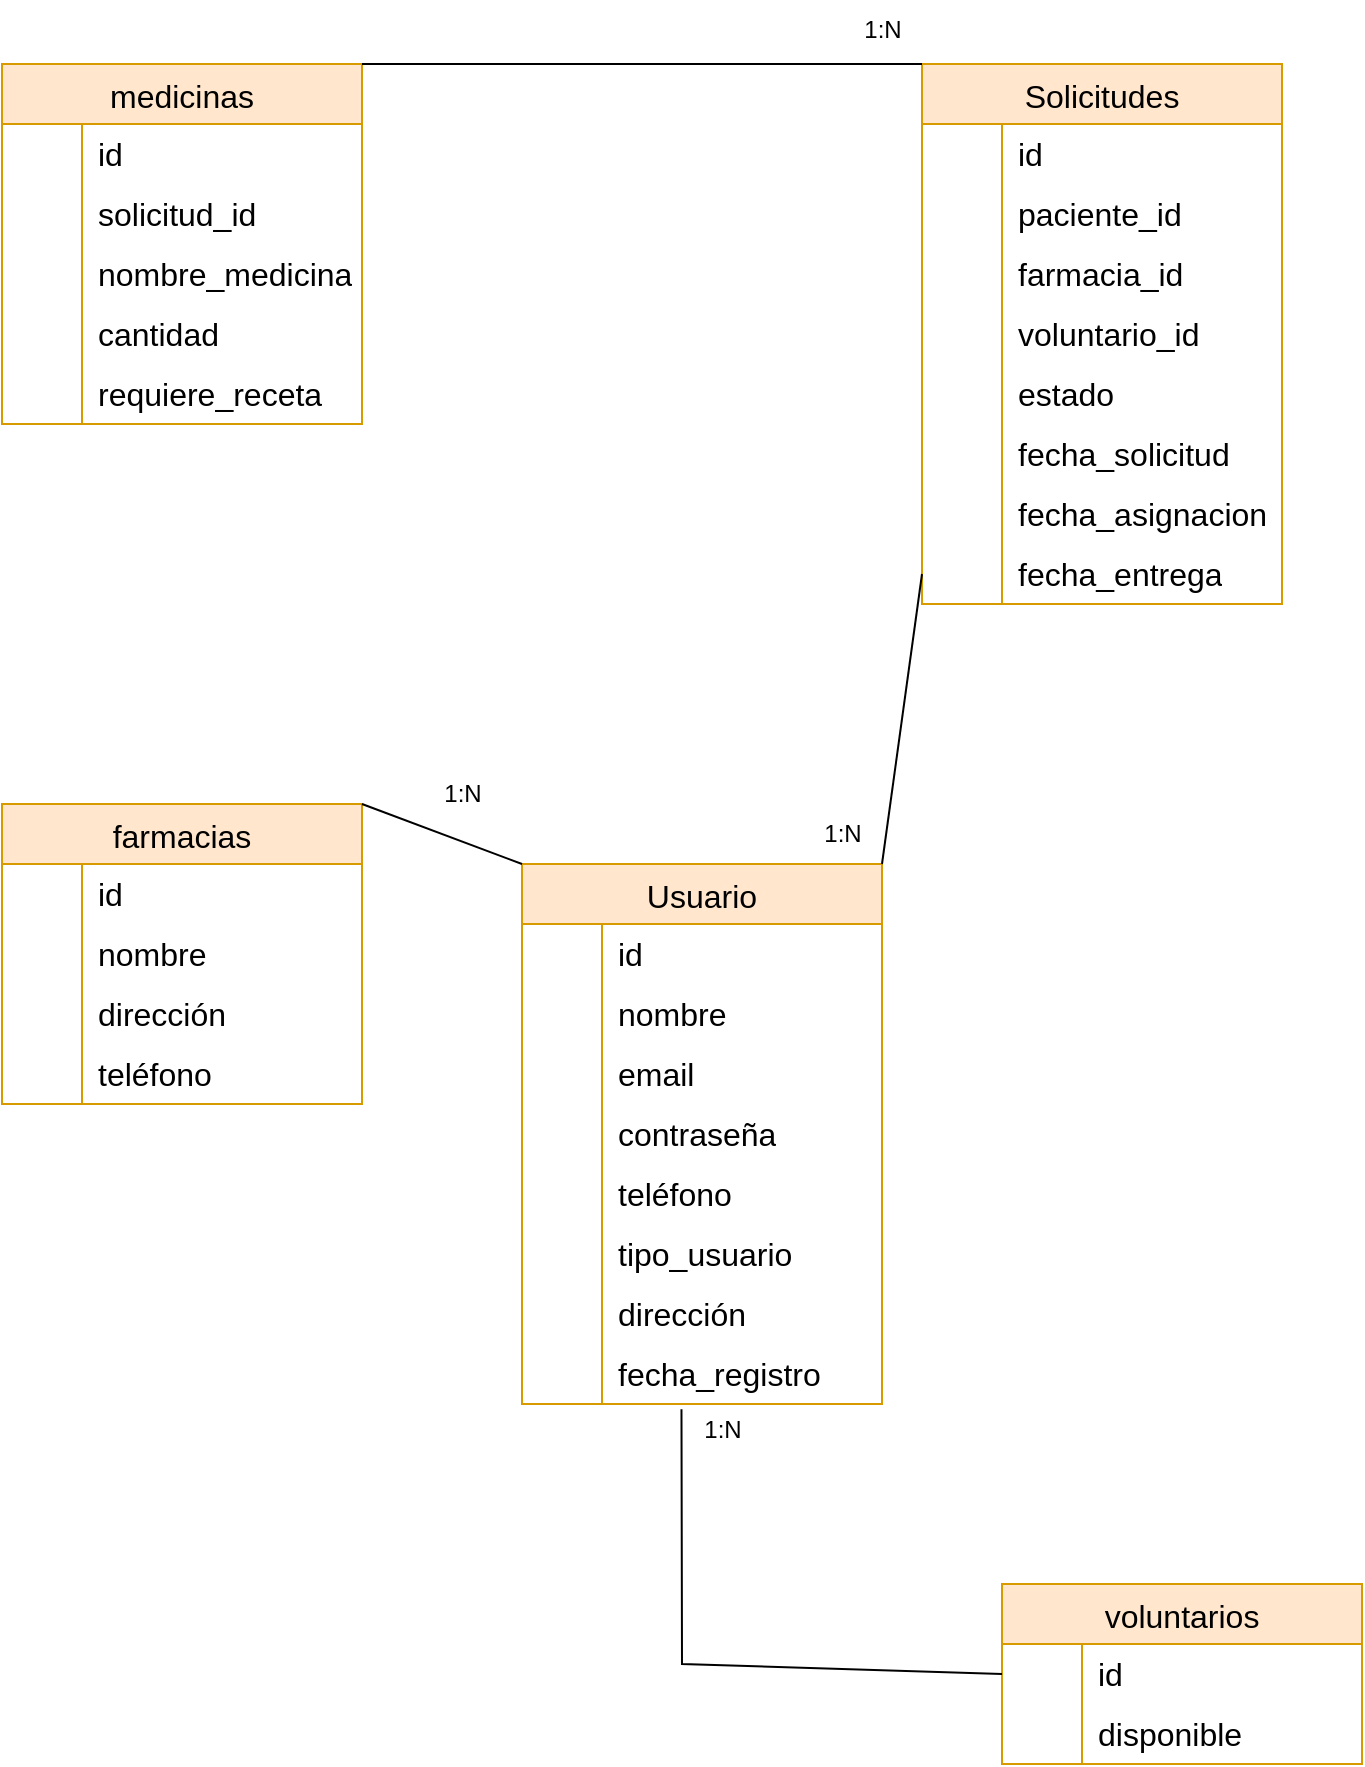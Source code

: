<mxfile version="26.0.11">
  <diagram name="Página-1" id="obz9TE9eJA96NgJ-ePA-">
    <mxGraphModel dx="593" dy="943" grid="1" gridSize="10" guides="1" tooltips="1" connect="1" arrows="1" fold="1" page="1" pageScale="1" pageWidth="827" pageHeight="1169" math="0" shadow="0">
      <root>
        <mxCell id="0" />
        <mxCell id="1" parent="0" />
        <mxCell id="3vDP7RclgP3DYAP5T-Vh-3" value="Usuario" style="shape=table;startSize=30;container=1;collapsible=0;childLayout=tableLayout;fixedRows=1;rowLines=0;fontStyle=0;strokeColor=#d79b00;fontSize=16;fillColor=#ffe6cc;" vertex="1" parent="1">
          <mxGeometry x="320" y="480" width="180" height="270" as="geometry" />
        </mxCell>
        <mxCell id="3vDP7RclgP3DYAP5T-Vh-4" value="" style="shape=tableRow;horizontal=0;startSize=0;swimlaneHead=0;swimlaneBody=0;top=0;left=0;bottom=0;right=0;collapsible=0;dropTarget=0;fillColor=none;points=[[0,0.5],[1,0.5]];portConstraint=eastwest;strokeColor=inherit;fontSize=16;" vertex="1" parent="3vDP7RclgP3DYAP5T-Vh-3">
          <mxGeometry y="30" width="180" height="30" as="geometry" />
        </mxCell>
        <mxCell id="3vDP7RclgP3DYAP5T-Vh-5" value="" style="shape=partialRectangle;html=1;whiteSpace=wrap;connectable=0;fillColor=none;top=0;left=0;bottom=0;right=0;overflow=hidden;pointerEvents=1;strokeColor=inherit;fontSize=16;" vertex="1" parent="3vDP7RclgP3DYAP5T-Vh-4">
          <mxGeometry width="40" height="30" as="geometry">
            <mxRectangle width="40" height="30" as="alternateBounds" />
          </mxGeometry>
        </mxCell>
        <mxCell id="3vDP7RclgP3DYAP5T-Vh-6" value="id" style="shape=partialRectangle;html=1;whiteSpace=wrap;connectable=0;fillColor=none;top=0;left=0;bottom=0;right=0;align=left;spacingLeft=6;overflow=hidden;strokeColor=inherit;fontSize=16;" vertex="1" parent="3vDP7RclgP3DYAP5T-Vh-4">
          <mxGeometry x="40" width="140" height="30" as="geometry">
            <mxRectangle width="140" height="30" as="alternateBounds" />
          </mxGeometry>
        </mxCell>
        <mxCell id="3vDP7RclgP3DYAP5T-Vh-7" value="" style="shape=tableRow;horizontal=0;startSize=0;swimlaneHead=0;swimlaneBody=0;top=0;left=0;bottom=0;right=0;collapsible=0;dropTarget=0;fillColor=none;points=[[0,0.5],[1,0.5]];portConstraint=eastwest;strokeColor=inherit;fontSize=16;" vertex="1" parent="3vDP7RclgP3DYAP5T-Vh-3">
          <mxGeometry y="60" width="180" height="30" as="geometry" />
        </mxCell>
        <mxCell id="3vDP7RclgP3DYAP5T-Vh-8" value="" style="shape=partialRectangle;html=1;whiteSpace=wrap;connectable=0;fillColor=none;top=0;left=0;bottom=0;right=0;overflow=hidden;strokeColor=inherit;fontSize=16;" vertex="1" parent="3vDP7RclgP3DYAP5T-Vh-7">
          <mxGeometry width="40" height="30" as="geometry">
            <mxRectangle width="40" height="30" as="alternateBounds" />
          </mxGeometry>
        </mxCell>
        <mxCell id="3vDP7RclgP3DYAP5T-Vh-9" value="nombre" style="shape=partialRectangle;html=1;whiteSpace=wrap;connectable=0;fillColor=none;top=0;left=0;bottom=0;right=0;align=left;spacingLeft=6;overflow=hidden;strokeColor=inherit;fontSize=16;" vertex="1" parent="3vDP7RclgP3DYAP5T-Vh-7">
          <mxGeometry x="40" width="140" height="30" as="geometry">
            <mxRectangle width="140" height="30" as="alternateBounds" />
          </mxGeometry>
        </mxCell>
        <mxCell id="3vDP7RclgP3DYAP5T-Vh-10" value="" style="shape=tableRow;horizontal=0;startSize=0;swimlaneHead=0;swimlaneBody=0;top=0;left=0;bottom=0;right=0;collapsible=0;dropTarget=0;fillColor=none;points=[[0,0.5],[1,0.5]];portConstraint=eastwest;strokeColor=inherit;fontSize=16;" vertex="1" parent="3vDP7RclgP3DYAP5T-Vh-3">
          <mxGeometry y="90" width="180" height="30" as="geometry" />
        </mxCell>
        <mxCell id="3vDP7RclgP3DYAP5T-Vh-11" value="" style="shape=partialRectangle;html=1;whiteSpace=wrap;connectable=0;fillColor=none;top=0;left=0;bottom=0;right=0;overflow=hidden;strokeColor=inherit;fontSize=16;" vertex="1" parent="3vDP7RclgP3DYAP5T-Vh-10">
          <mxGeometry width="40" height="30" as="geometry">
            <mxRectangle width="40" height="30" as="alternateBounds" />
          </mxGeometry>
        </mxCell>
        <mxCell id="3vDP7RclgP3DYAP5T-Vh-12" value="email" style="shape=partialRectangle;html=1;whiteSpace=wrap;connectable=0;fillColor=none;top=0;left=0;bottom=0;right=0;align=left;spacingLeft=6;overflow=hidden;strokeColor=inherit;fontSize=16;" vertex="1" parent="3vDP7RclgP3DYAP5T-Vh-10">
          <mxGeometry x="40" width="140" height="30" as="geometry">
            <mxRectangle width="140" height="30" as="alternateBounds" />
          </mxGeometry>
        </mxCell>
        <mxCell id="3vDP7RclgP3DYAP5T-Vh-22" style="shape=tableRow;horizontal=0;startSize=0;swimlaneHead=0;swimlaneBody=0;top=0;left=0;bottom=0;right=0;collapsible=0;dropTarget=0;fillColor=none;points=[[0,0.5],[1,0.5]];portConstraint=eastwest;strokeColor=inherit;fontSize=16;" vertex="1" parent="3vDP7RclgP3DYAP5T-Vh-3">
          <mxGeometry y="120" width="180" height="30" as="geometry" />
        </mxCell>
        <mxCell id="3vDP7RclgP3DYAP5T-Vh-23" value="" style="shape=partialRectangle;html=1;whiteSpace=wrap;connectable=0;fillColor=none;top=0;left=0;bottom=0;right=0;overflow=hidden;strokeColor=inherit;fontSize=16;" vertex="1" parent="3vDP7RclgP3DYAP5T-Vh-22">
          <mxGeometry width="40" height="30" as="geometry">
            <mxRectangle width="40" height="30" as="alternateBounds" />
          </mxGeometry>
        </mxCell>
        <mxCell id="3vDP7RclgP3DYAP5T-Vh-24" value="contraseña" style="shape=partialRectangle;html=1;whiteSpace=wrap;connectable=0;fillColor=none;top=0;left=0;bottom=0;right=0;align=left;spacingLeft=6;overflow=hidden;strokeColor=inherit;fontSize=16;" vertex="1" parent="3vDP7RclgP3DYAP5T-Vh-22">
          <mxGeometry x="40" width="140" height="30" as="geometry">
            <mxRectangle width="140" height="30" as="alternateBounds" />
          </mxGeometry>
        </mxCell>
        <mxCell id="3vDP7RclgP3DYAP5T-Vh-25" style="shape=tableRow;horizontal=0;startSize=0;swimlaneHead=0;swimlaneBody=0;top=0;left=0;bottom=0;right=0;collapsible=0;dropTarget=0;fillColor=none;points=[[0,0.5],[1,0.5]];portConstraint=eastwest;strokeColor=inherit;fontSize=16;" vertex="1" parent="3vDP7RclgP3DYAP5T-Vh-3">
          <mxGeometry y="150" width="180" height="30" as="geometry" />
        </mxCell>
        <mxCell id="3vDP7RclgP3DYAP5T-Vh-26" style="shape=partialRectangle;html=1;whiteSpace=wrap;connectable=0;fillColor=none;top=0;left=0;bottom=0;right=0;overflow=hidden;strokeColor=inherit;fontSize=16;" vertex="1" parent="3vDP7RclgP3DYAP5T-Vh-25">
          <mxGeometry width="40" height="30" as="geometry">
            <mxRectangle width="40" height="30" as="alternateBounds" />
          </mxGeometry>
        </mxCell>
        <mxCell id="3vDP7RclgP3DYAP5T-Vh-27" value="teléfono" style="shape=partialRectangle;html=1;whiteSpace=wrap;connectable=0;fillColor=none;top=0;left=0;bottom=0;right=0;align=left;spacingLeft=6;overflow=hidden;strokeColor=inherit;fontSize=16;" vertex="1" parent="3vDP7RclgP3DYAP5T-Vh-25">
          <mxGeometry x="40" width="140" height="30" as="geometry">
            <mxRectangle width="140" height="30" as="alternateBounds" />
          </mxGeometry>
        </mxCell>
        <mxCell id="3vDP7RclgP3DYAP5T-Vh-34" style="shape=tableRow;horizontal=0;startSize=0;swimlaneHead=0;swimlaneBody=0;top=0;left=0;bottom=0;right=0;collapsible=0;dropTarget=0;fillColor=none;points=[[0,0.5],[1,0.5]];portConstraint=eastwest;strokeColor=inherit;fontSize=16;" vertex="1" parent="3vDP7RclgP3DYAP5T-Vh-3">
          <mxGeometry y="180" width="180" height="30" as="geometry" />
        </mxCell>
        <mxCell id="3vDP7RclgP3DYAP5T-Vh-35" style="shape=partialRectangle;html=1;whiteSpace=wrap;connectable=0;fillColor=none;top=0;left=0;bottom=0;right=0;overflow=hidden;strokeColor=inherit;fontSize=16;" vertex="1" parent="3vDP7RclgP3DYAP5T-Vh-34">
          <mxGeometry width="40" height="30" as="geometry">
            <mxRectangle width="40" height="30" as="alternateBounds" />
          </mxGeometry>
        </mxCell>
        <mxCell id="3vDP7RclgP3DYAP5T-Vh-36" value="tipo_usuario" style="shape=partialRectangle;html=1;whiteSpace=wrap;connectable=0;fillColor=none;top=0;left=0;bottom=0;right=0;align=left;spacingLeft=6;overflow=hidden;strokeColor=inherit;fontSize=16;" vertex="1" parent="3vDP7RclgP3DYAP5T-Vh-34">
          <mxGeometry x="40" width="140" height="30" as="geometry">
            <mxRectangle width="140" height="30" as="alternateBounds" />
          </mxGeometry>
        </mxCell>
        <mxCell id="3vDP7RclgP3DYAP5T-Vh-31" style="shape=tableRow;horizontal=0;startSize=0;swimlaneHead=0;swimlaneBody=0;top=0;left=0;bottom=0;right=0;collapsible=0;dropTarget=0;fillColor=none;points=[[0,0.5],[1,0.5]];portConstraint=eastwest;strokeColor=inherit;fontSize=16;" vertex="1" parent="3vDP7RclgP3DYAP5T-Vh-3">
          <mxGeometry y="210" width="180" height="30" as="geometry" />
        </mxCell>
        <mxCell id="3vDP7RclgP3DYAP5T-Vh-32" style="shape=partialRectangle;html=1;whiteSpace=wrap;connectable=0;fillColor=none;top=0;left=0;bottom=0;right=0;overflow=hidden;strokeColor=inherit;fontSize=16;" vertex="1" parent="3vDP7RclgP3DYAP5T-Vh-31">
          <mxGeometry width="40" height="30" as="geometry">
            <mxRectangle width="40" height="30" as="alternateBounds" />
          </mxGeometry>
        </mxCell>
        <mxCell id="3vDP7RclgP3DYAP5T-Vh-33" value="dirección" style="shape=partialRectangle;html=1;whiteSpace=wrap;connectable=0;fillColor=none;top=0;left=0;bottom=0;right=0;align=left;spacingLeft=6;overflow=hidden;strokeColor=inherit;fontSize=16;" vertex="1" parent="3vDP7RclgP3DYAP5T-Vh-31">
          <mxGeometry x="40" width="140" height="30" as="geometry">
            <mxRectangle width="140" height="30" as="alternateBounds" />
          </mxGeometry>
        </mxCell>
        <mxCell id="3vDP7RclgP3DYAP5T-Vh-28" style="shape=tableRow;horizontal=0;startSize=0;swimlaneHead=0;swimlaneBody=0;top=0;left=0;bottom=0;right=0;collapsible=0;dropTarget=0;fillColor=none;points=[[0,0.5],[1,0.5]];portConstraint=eastwest;strokeColor=inherit;fontSize=16;" vertex="1" parent="3vDP7RclgP3DYAP5T-Vh-3">
          <mxGeometry y="240" width="180" height="30" as="geometry" />
        </mxCell>
        <mxCell id="3vDP7RclgP3DYAP5T-Vh-29" style="shape=partialRectangle;html=1;whiteSpace=wrap;connectable=0;fillColor=none;top=0;left=0;bottom=0;right=0;overflow=hidden;strokeColor=inherit;fontSize=16;" vertex="1" parent="3vDP7RclgP3DYAP5T-Vh-28">
          <mxGeometry width="40" height="30" as="geometry">
            <mxRectangle width="40" height="30" as="alternateBounds" />
          </mxGeometry>
        </mxCell>
        <mxCell id="3vDP7RclgP3DYAP5T-Vh-30" value="fecha_registro" style="shape=partialRectangle;html=1;whiteSpace=wrap;connectable=0;fillColor=none;top=0;left=0;bottom=0;right=0;align=left;spacingLeft=6;overflow=hidden;strokeColor=inherit;fontSize=16;" vertex="1" parent="3vDP7RclgP3DYAP5T-Vh-28">
          <mxGeometry x="40" width="140" height="30" as="geometry">
            <mxRectangle width="140" height="30" as="alternateBounds" />
          </mxGeometry>
        </mxCell>
        <mxCell id="3vDP7RclgP3DYAP5T-Vh-37" value="Solicitudes" style="shape=table;startSize=30;container=1;collapsible=0;childLayout=tableLayout;fixedRows=1;rowLines=0;fontStyle=0;strokeColor=#d79b00;fontSize=16;fillColor=#ffe6cc;" vertex="1" parent="1">
          <mxGeometry x="520" y="80" width="180" height="270" as="geometry" />
        </mxCell>
        <mxCell id="3vDP7RclgP3DYAP5T-Vh-38" value="" style="shape=tableRow;horizontal=0;startSize=0;swimlaneHead=0;swimlaneBody=0;top=0;left=0;bottom=0;right=0;collapsible=0;dropTarget=0;fillColor=none;points=[[0,0.5],[1,0.5]];portConstraint=eastwest;strokeColor=inherit;fontSize=16;" vertex="1" parent="3vDP7RclgP3DYAP5T-Vh-37">
          <mxGeometry y="30" width="180" height="30" as="geometry" />
        </mxCell>
        <mxCell id="3vDP7RclgP3DYAP5T-Vh-39" value="" style="shape=partialRectangle;html=1;whiteSpace=wrap;connectable=0;fillColor=none;top=0;left=0;bottom=0;right=0;overflow=hidden;pointerEvents=1;strokeColor=inherit;fontSize=16;" vertex="1" parent="3vDP7RclgP3DYAP5T-Vh-38">
          <mxGeometry width="40" height="30" as="geometry">
            <mxRectangle width="40" height="30" as="alternateBounds" />
          </mxGeometry>
        </mxCell>
        <mxCell id="3vDP7RclgP3DYAP5T-Vh-40" value="id" style="shape=partialRectangle;html=1;whiteSpace=wrap;connectable=0;fillColor=none;top=0;left=0;bottom=0;right=0;align=left;spacingLeft=6;overflow=hidden;strokeColor=inherit;fontSize=16;" vertex="1" parent="3vDP7RclgP3DYAP5T-Vh-38">
          <mxGeometry x="40" width="140" height="30" as="geometry">
            <mxRectangle width="140" height="30" as="alternateBounds" />
          </mxGeometry>
        </mxCell>
        <mxCell id="3vDP7RclgP3DYAP5T-Vh-41" value="" style="shape=tableRow;horizontal=0;startSize=0;swimlaneHead=0;swimlaneBody=0;top=0;left=0;bottom=0;right=0;collapsible=0;dropTarget=0;fillColor=none;points=[[0,0.5],[1,0.5]];portConstraint=eastwest;strokeColor=inherit;fontSize=16;" vertex="1" parent="3vDP7RclgP3DYAP5T-Vh-37">
          <mxGeometry y="60" width="180" height="30" as="geometry" />
        </mxCell>
        <mxCell id="3vDP7RclgP3DYAP5T-Vh-42" value="" style="shape=partialRectangle;html=1;whiteSpace=wrap;connectable=0;fillColor=none;top=0;left=0;bottom=0;right=0;overflow=hidden;strokeColor=inherit;fontSize=16;" vertex="1" parent="3vDP7RclgP3DYAP5T-Vh-41">
          <mxGeometry width="40" height="30" as="geometry">
            <mxRectangle width="40" height="30" as="alternateBounds" />
          </mxGeometry>
        </mxCell>
        <mxCell id="3vDP7RclgP3DYAP5T-Vh-43" value="paciente_id" style="shape=partialRectangle;html=1;whiteSpace=wrap;connectable=0;fillColor=none;top=0;left=0;bottom=0;right=0;align=left;spacingLeft=6;overflow=hidden;strokeColor=inherit;fontSize=16;" vertex="1" parent="3vDP7RclgP3DYAP5T-Vh-41">
          <mxGeometry x="40" width="140" height="30" as="geometry">
            <mxRectangle width="140" height="30" as="alternateBounds" />
          </mxGeometry>
        </mxCell>
        <mxCell id="3vDP7RclgP3DYAP5T-Vh-44" value="" style="shape=tableRow;horizontal=0;startSize=0;swimlaneHead=0;swimlaneBody=0;top=0;left=0;bottom=0;right=0;collapsible=0;dropTarget=0;fillColor=none;points=[[0,0.5],[1,0.5]];portConstraint=eastwest;strokeColor=inherit;fontSize=16;" vertex="1" parent="3vDP7RclgP3DYAP5T-Vh-37">
          <mxGeometry y="90" width="180" height="30" as="geometry" />
        </mxCell>
        <mxCell id="3vDP7RclgP3DYAP5T-Vh-45" value="" style="shape=partialRectangle;html=1;whiteSpace=wrap;connectable=0;fillColor=none;top=0;left=0;bottom=0;right=0;overflow=hidden;strokeColor=inherit;fontSize=16;" vertex="1" parent="3vDP7RclgP3DYAP5T-Vh-44">
          <mxGeometry width="40" height="30" as="geometry">
            <mxRectangle width="40" height="30" as="alternateBounds" />
          </mxGeometry>
        </mxCell>
        <mxCell id="3vDP7RclgP3DYAP5T-Vh-46" value="farmacia_id" style="shape=partialRectangle;html=1;whiteSpace=wrap;connectable=0;fillColor=none;top=0;left=0;bottom=0;right=0;align=left;spacingLeft=6;overflow=hidden;strokeColor=inherit;fontSize=16;" vertex="1" parent="3vDP7RclgP3DYAP5T-Vh-44">
          <mxGeometry x="40" width="140" height="30" as="geometry">
            <mxRectangle width="140" height="30" as="alternateBounds" />
          </mxGeometry>
        </mxCell>
        <mxCell id="3vDP7RclgP3DYAP5T-Vh-47" style="shape=tableRow;horizontal=0;startSize=0;swimlaneHead=0;swimlaneBody=0;top=0;left=0;bottom=0;right=0;collapsible=0;dropTarget=0;fillColor=none;points=[[0,0.5],[1,0.5]];portConstraint=eastwest;strokeColor=inherit;fontSize=16;" vertex="1" parent="3vDP7RclgP3DYAP5T-Vh-37">
          <mxGeometry y="120" width="180" height="30" as="geometry" />
        </mxCell>
        <mxCell id="3vDP7RclgP3DYAP5T-Vh-48" value="" style="shape=partialRectangle;html=1;whiteSpace=wrap;connectable=0;fillColor=none;top=0;left=0;bottom=0;right=0;overflow=hidden;strokeColor=inherit;fontSize=16;" vertex="1" parent="3vDP7RclgP3DYAP5T-Vh-47">
          <mxGeometry width="40" height="30" as="geometry">
            <mxRectangle width="40" height="30" as="alternateBounds" />
          </mxGeometry>
        </mxCell>
        <mxCell id="3vDP7RclgP3DYAP5T-Vh-49" value="voluntario_id" style="shape=partialRectangle;html=1;whiteSpace=wrap;connectable=0;fillColor=none;top=0;left=0;bottom=0;right=0;align=left;spacingLeft=6;overflow=hidden;strokeColor=inherit;fontSize=16;" vertex="1" parent="3vDP7RclgP3DYAP5T-Vh-47">
          <mxGeometry x="40" width="140" height="30" as="geometry">
            <mxRectangle width="140" height="30" as="alternateBounds" />
          </mxGeometry>
        </mxCell>
        <mxCell id="3vDP7RclgP3DYAP5T-Vh-50" style="shape=tableRow;horizontal=0;startSize=0;swimlaneHead=0;swimlaneBody=0;top=0;left=0;bottom=0;right=0;collapsible=0;dropTarget=0;fillColor=none;points=[[0,0.5],[1,0.5]];portConstraint=eastwest;strokeColor=inherit;fontSize=16;" vertex="1" parent="3vDP7RclgP3DYAP5T-Vh-37">
          <mxGeometry y="150" width="180" height="30" as="geometry" />
        </mxCell>
        <mxCell id="3vDP7RclgP3DYAP5T-Vh-51" style="shape=partialRectangle;html=1;whiteSpace=wrap;connectable=0;fillColor=none;top=0;left=0;bottom=0;right=0;overflow=hidden;strokeColor=inherit;fontSize=16;" vertex="1" parent="3vDP7RclgP3DYAP5T-Vh-50">
          <mxGeometry width="40" height="30" as="geometry">
            <mxRectangle width="40" height="30" as="alternateBounds" />
          </mxGeometry>
        </mxCell>
        <mxCell id="3vDP7RclgP3DYAP5T-Vh-52" value="estado" style="shape=partialRectangle;html=1;whiteSpace=wrap;connectable=0;fillColor=none;top=0;left=0;bottom=0;right=0;align=left;spacingLeft=6;overflow=hidden;strokeColor=inherit;fontSize=16;" vertex="1" parent="3vDP7RclgP3DYAP5T-Vh-50">
          <mxGeometry x="40" width="140" height="30" as="geometry">
            <mxRectangle width="140" height="30" as="alternateBounds" />
          </mxGeometry>
        </mxCell>
        <mxCell id="3vDP7RclgP3DYAP5T-Vh-87" style="shape=tableRow;horizontal=0;startSize=0;swimlaneHead=0;swimlaneBody=0;top=0;left=0;bottom=0;right=0;collapsible=0;dropTarget=0;fillColor=none;points=[[0,0.5],[1,0.5]];portConstraint=eastwest;strokeColor=inherit;fontSize=16;" vertex="1" parent="3vDP7RclgP3DYAP5T-Vh-37">
          <mxGeometry y="180" width="180" height="30" as="geometry" />
        </mxCell>
        <mxCell id="3vDP7RclgP3DYAP5T-Vh-88" style="shape=partialRectangle;html=1;whiteSpace=wrap;connectable=0;fillColor=none;top=0;left=0;bottom=0;right=0;overflow=hidden;strokeColor=inherit;fontSize=16;" vertex="1" parent="3vDP7RclgP3DYAP5T-Vh-87">
          <mxGeometry width="40" height="30" as="geometry">
            <mxRectangle width="40" height="30" as="alternateBounds" />
          </mxGeometry>
        </mxCell>
        <mxCell id="3vDP7RclgP3DYAP5T-Vh-89" value="fecha_solicitud" style="shape=partialRectangle;html=1;whiteSpace=wrap;connectable=0;fillColor=none;top=0;left=0;bottom=0;right=0;align=left;spacingLeft=6;overflow=hidden;strokeColor=inherit;fontSize=16;" vertex="1" parent="3vDP7RclgP3DYAP5T-Vh-87">
          <mxGeometry x="40" width="140" height="30" as="geometry">
            <mxRectangle width="140" height="30" as="alternateBounds" />
          </mxGeometry>
        </mxCell>
        <mxCell id="3vDP7RclgP3DYAP5T-Vh-90" style="shape=tableRow;horizontal=0;startSize=0;swimlaneHead=0;swimlaneBody=0;top=0;left=0;bottom=0;right=0;collapsible=0;dropTarget=0;fillColor=none;points=[[0,0.5],[1,0.5]];portConstraint=eastwest;strokeColor=inherit;fontSize=16;" vertex="1" parent="3vDP7RclgP3DYAP5T-Vh-37">
          <mxGeometry y="210" width="180" height="30" as="geometry" />
        </mxCell>
        <mxCell id="3vDP7RclgP3DYAP5T-Vh-91" style="shape=partialRectangle;html=1;whiteSpace=wrap;connectable=0;fillColor=none;top=0;left=0;bottom=0;right=0;overflow=hidden;strokeColor=inherit;fontSize=16;" vertex="1" parent="3vDP7RclgP3DYAP5T-Vh-90">
          <mxGeometry width="40" height="30" as="geometry">
            <mxRectangle width="40" height="30" as="alternateBounds" />
          </mxGeometry>
        </mxCell>
        <mxCell id="3vDP7RclgP3DYAP5T-Vh-92" value="fecha_asignacion" style="shape=partialRectangle;html=1;whiteSpace=wrap;connectable=0;fillColor=none;top=0;left=0;bottom=0;right=0;align=left;spacingLeft=6;overflow=hidden;strokeColor=inherit;fontSize=16;" vertex="1" parent="3vDP7RclgP3DYAP5T-Vh-90">
          <mxGeometry x="40" width="140" height="30" as="geometry">
            <mxRectangle width="140" height="30" as="alternateBounds" />
          </mxGeometry>
        </mxCell>
        <mxCell id="3vDP7RclgP3DYAP5T-Vh-93" style="shape=tableRow;horizontal=0;startSize=0;swimlaneHead=0;swimlaneBody=0;top=0;left=0;bottom=0;right=0;collapsible=0;dropTarget=0;fillColor=none;points=[[0,0.5],[1,0.5]];portConstraint=eastwest;strokeColor=inherit;fontSize=16;" vertex="1" parent="3vDP7RclgP3DYAP5T-Vh-37">
          <mxGeometry y="240" width="180" height="30" as="geometry" />
        </mxCell>
        <mxCell id="3vDP7RclgP3DYAP5T-Vh-94" style="shape=partialRectangle;html=1;whiteSpace=wrap;connectable=0;fillColor=none;top=0;left=0;bottom=0;right=0;overflow=hidden;strokeColor=inherit;fontSize=16;" vertex="1" parent="3vDP7RclgP3DYAP5T-Vh-93">
          <mxGeometry width="40" height="30" as="geometry">
            <mxRectangle width="40" height="30" as="alternateBounds" />
          </mxGeometry>
        </mxCell>
        <mxCell id="3vDP7RclgP3DYAP5T-Vh-95" value="fecha_entrega" style="shape=partialRectangle;html=1;whiteSpace=wrap;connectable=0;fillColor=none;top=0;left=0;bottom=0;right=0;align=left;spacingLeft=6;overflow=hidden;strokeColor=inherit;fontSize=16;" vertex="1" parent="3vDP7RclgP3DYAP5T-Vh-93">
          <mxGeometry x="40" width="140" height="30" as="geometry">
            <mxRectangle width="140" height="30" as="alternateBounds" />
          </mxGeometry>
        </mxCell>
        <mxCell id="3vDP7RclgP3DYAP5T-Vh-62" value="medicinas" style="shape=table;startSize=30;container=1;collapsible=0;childLayout=tableLayout;fixedRows=1;rowLines=0;fontStyle=0;strokeColor=#d79b00;fontSize=16;fillColor=#ffe6cc;" vertex="1" parent="1">
          <mxGeometry x="60" y="80" width="180" height="180" as="geometry" />
        </mxCell>
        <mxCell id="3vDP7RclgP3DYAP5T-Vh-63" value="" style="shape=tableRow;horizontal=0;startSize=0;swimlaneHead=0;swimlaneBody=0;top=0;left=0;bottom=0;right=0;collapsible=0;dropTarget=0;fillColor=none;points=[[0,0.5],[1,0.5]];portConstraint=eastwest;strokeColor=inherit;fontSize=16;" vertex="1" parent="3vDP7RclgP3DYAP5T-Vh-62">
          <mxGeometry y="30" width="180" height="30" as="geometry" />
        </mxCell>
        <mxCell id="3vDP7RclgP3DYAP5T-Vh-64" value="" style="shape=partialRectangle;html=1;whiteSpace=wrap;connectable=0;fillColor=none;top=0;left=0;bottom=0;right=0;overflow=hidden;pointerEvents=1;strokeColor=inherit;fontSize=16;" vertex="1" parent="3vDP7RclgP3DYAP5T-Vh-63">
          <mxGeometry width="40" height="30" as="geometry">
            <mxRectangle width="40" height="30" as="alternateBounds" />
          </mxGeometry>
        </mxCell>
        <mxCell id="3vDP7RclgP3DYAP5T-Vh-65" value="id" style="shape=partialRectangle;html=1;whiteSpace=wrap;connectable=0;fillColor=none;top=0;left=0;bottom=0;right=0;align=left;spacingLeft=6;overflow=hidden;strokeColor=inherit;fontSize=16;" vertex="1" parent="3vDP7RclgP3DYAP5T-Vh-63">
          <mxGeometry x="40" width="140" height="30" as="geometry">
            <mxRectangle width="140" height="30" as="alternateBounds" />
          </mxGeometry>
        </mxCell>
        <mxCell id="3vDP7RclgP3DYAP5T-Vh-66" value="" style="shape=tableRow;horizontal=0;startSize=0;swimlaneHead=0;swimlaneBody=0;top=0;left=0;bottom=0;right=0;collapsible=0;dropTarget=0;fillColor=none;points=[[0,0.5],[1,0.5]];portConstraint=eastwest;strokeColor=inherit;fontSize=16;" vertex="1" parent="3vDP7RclgP3DYAP5T-Vh-62">
          <mxGeometry y="60" width="180" height="30" as="geometry" />
        </mxCell>
        <mxCell id="3vDP7RclgP3DYAP5T-Vh-67" value="" style="shape=partialRectangle;html=1;whiteSpace=wrap;connectable=0;fillColor=none;top=0;left=0;bottom=0;right=0;overflow=hidden;strokeColor=inherit;fontSize=16;" vertex="1" parent="3vDP7RclgP3DYAP5T-Vh-66">
          <mxGeometry width="40" height="30" as="geometry">
            <mxRectangle width="40" height="30" as="alternateBounds" />
          </mxGeometry>
        </mxCell>
        <mxCell id="3vDP7RclgP3DYAP5T-Vh-68" value="solicitud_id" style="shape=partialRectangle;html=1;whiteSpace=wrap;connectable=0;fillColor=none;top=0;left=0;bottom=0;right=0;align=left;spacingLeft=6;overflow=hidden;strokeColor=inherit;fontSize=16;" vertex="1" parent="3vDP7RclgP3DYAP5T-Vh-66">
          <mxGeometry x="40" width="140" height="30" as="geometry">
            <mxRectangle width="140" height="30" as="alternateBounds" />
          </mxGeometry>
        </mxCell>
        <mxCell id="3vDP7RclgP3DYAP5T-Vh-69" value="" style="shape=tableRow;horizontal=0;startSize=0;swimlaneHead=0;swimlaneBody=0;top=0;left=0;bottom=0;right=0;collapsible=0;dropTarget=0;fillColor=none;points=[[0,0.5],[1,0.5]];portConstraint=eastwest;strokeColor=inherit;fontSize=16;" vertex="1" parent="3vDP7RclgP3DYAP5T-Vh-62">
          <mxGeometry y="90" width="180" height="30" as="geometry" />
        </mxCell>
        <mxCell id="3vDP7RclgP3DYAP5T-Vh-70" value="" style="shape=partialRectangle;html=1;whiteSpace=wrap;connectable=0;fillColor=none;top=0;left=0;bottom=0;right=0;overflow=hidden;strokeColor=inherit;fontSize=16;" vertex="1" parent="3vDP7RclgP3DYAP5T-Vh-69">
          <mxGeometry width="40" height="30" as="geometry">
            <mxRectangle width="40" height="30" as="alternateBounds" />
          </mxGeometry>
        </mxCell>
        <mxCell id="3vDP7RclgP3DYAP5T-Vh-71" value="nombre_medicina" style="shape=partialRectangle;html=1;whiteSpace=wrap;connectable=0;fillColor=none;top=0;left=0;bottom=0;right=0;align=left;spacingLeft=6;overflow=hidden;strokeColor=inherit;fontSize=16;" vertex="1" parent="3vDP7RclgP3DYAP5T-Vh-69">
          <mxGeometry x="40" width="140" height="30" as="geometry">
            <mxRectangle width="140" height="30" as="alternateBounds" />
          </mxGeometry>
        </mxCell>
        <mxCell id="3vDP7RclgP3DYAP5T-Vh-72" style="shape=tableRow;horizontal=0;startSize=0;swimlaneHead=0;swimlaneBody=0;top=0;left=0;bottom=0;right=0;collapsible=0;dropTarget=0;fillColor=none;points=[[0,0.5],[1,0.5]];portConstraint=eastwest;strokeColor=inherit;fontSize=16;" vertex="1" parent="3vDP7RclgP3DYAP5T-Vh-62">
          <mxGeometry y="120" width="180" height="30" as="geometry" />
        </mxCell>
        <mxCell id="3vDP7RclgP3DYAP5T-Vh-73" value="" style="shape=partialRectangle;html=1;whiteSpace=wrap;connectable=0;fillColor=none;top=0;left=0;bottom=0;right=0;overflow=hidden;strokeColor=inherit;fontSize=16;" vertex="1" parent="3vDP7RclgP3DYAP5T-Vh-72">
          <mxGeometry width="40" height="30" as="geometry">
            <mxRectangle width="40" height="30" as="alternateBounds" />
          </mxGeometry>
        </mxCell>
        <mxCell id="3vDP7RclgP3DYAP5T-Vh-74" value="cantidad" style="shape=partialRectangle;html=1;whiteSpace=wrap;connectable=0;fillColor=none;top=0;left=0;bottom=0;right=0;align=left;spacingLeft=6;overflow=hidden;strokeColor=inherit;fontSize=16;" vertex="1" parent="3vDP7RclgP3DYAP5T-Vh-72">
          <mxGeometry x="40" width="140" height="30" as="geometry">
            <mxRectangle width="140" height="30" as="alternateBounds" />
          </mxGeometry>
        </mxCell>
        <mxCell id="3vDP7RclgP3DYAP5T-Vh-75" style="shape=tableRow;horizontal=0;startSize=0;swimlaneHead=0;swimlaneBody=0;top=0;left=0;bottom=0;right=0;collapsible=0;dropTarget=0;fillColor=none;points=[[0,0.5],[1,0.5]];portConstraint=eastwest;strokeColor=inherit;fontSize=16;" vertex="1" parent="3vDP7RclgP3DYAP5T-Vh-62">
          <mxGeometry y="150" width="180" height="30" as="geometry" />
        </mxCell>
        <mxCell id="3vDP7RclgP3DYAP5T-Vh-76" style="shape=partialRectangle;html=1;whiteSpace=wrap;connectable=0;fillColor=none;top=0;left=0;bottom=0;right=0;overflow=hidden;strokeColor=inherit;fontSize=16;" vertex="1" parent="3vDP7RclgP3DYAP5T-Vh-75">
          <mxGeometry width="40" height="30" as="geometry">
            <mxRectangle width="40" height="30" as="alternateBounds" />
          </mxGeometry>
        </mxCell>
        <mxCell id="3vDP7RclgP3DYAP5T-Vh-77" value="requiere_receta" style="shape=partialRectangle;html=1;whiteSpace=wrap;connectable=0;fillColor=none;top=0;left=0;bottom=0;right=0;align=left;spacingLeft=6;overflow=hidden;strokeColor=inherit;fontSize=16;" vertex="1" parent="3vDP7RclgP3DYAP5T-Vh-75">
          <mxGeometry x="40" width="140" height="30" as="geometry">
            <mxRectangle width="140" height="30" as="alternateBounds" />
          </mxGeometry>
        </mxCell>
        <mxCell id="3vDP7RclgP3DYAP5T-Vh-96" value="voluntarios" style="shape=table;startSize=30;container=1;collapsible=0;childLayout=tableLayout;fixedRows=1;rowLines=0;fontStyle=0;strokeColor=#d79b00;fontSize=16;fillColor=#ffe6cc;" vertex="1" parent="1">
          <mxGeometry x="560" y="840" width="180" height="90" as="geometry" />
        </mxCell>
        <mxCell id="3vDP7RclgP3DYAP5T-Vh-97" value="" style="shape=tableRow;horizontal=0;startSize=0;swimlaneHead=0;swimlaneBody=0;top=0;left=0;bottom=0;right=0;collapsible=0;dropTarget=0;fillColor=none;points=[[0,0.5],[1,0.5]];portConstraint=eastwest;strokeColor=inherit;fontSize=16;" vertex="1" parent="3vDP7RclgP3DYAP5T-Vh-96">
          <mxGeometry y="30" width="180" height="30" as="geometry" />
        </mxCell>
        <mxCell id="3vDP7RclgP3DYAP5T-Vh-98" value="" style="shape=partialRectangle;html=1;whiteSpace=wrap;connectable=0;fillColor=none;top=0;left=0;bottom=0;right=0;overflow=hidden;pointerEvents=1;strokeColor=inherit;fontSize=16;" vertex="1" parent="3vDP7RclgP3DYAP5T-Vh-97">
          <mxGeometry width="40" height="30" as="geometry">
            <mxRectangle width="40" height="30" as="alternateBounds" />
          </mxGeometry>
        </mxCell>
        <mxCell id="3vDP7RclgP3DYAP5T-Vh-99" value="id" style="shape=partialRectangle;html=1;whiteSpace=wrap;connectable=0;fillColor=none;top=0;left=0;bottom=0;right=0;align=left;spacingLeft=6;overflow=hidden;strokeColor=inherit;fontSize=16;" vertex="1" parent="3vDP7RclgP3DYAP5T-Vh-97">
          <mxGeometry x="40" width="140" height="30" as="geometry">
            <mxRectangle width="140" height="30" as="alternateBounds" />
          </mxGeometry>
        </mxCell>
        <mxCell id="3vDP7RclgP3DYAP5T-Vh-100" value="" style="shape=tableRow;horizontal=0;startSize=0;swimlaneHead=0;swimlaneBody=0;top=0;left=0;bottom=0;right=0;collapsible=0;dropTarget=0;fillColor=none;points=[[0,0.5],[1,0.5]];portConstraint=eastwest;strokeColor=inherit;fontSize=16;" vertex="1" parent="3vDP7RclgP3DYAP5T-Vh-96">
          <mxGeometry y="60" width="180" height="30" as="geometry" />
        </mxCell>
        <mxCell id="3vDP7RclgP3DYAP5T-Vh-101" value="" style="shape=partialRectangle;html=1;whiteSpace=wrap;connectable=0;fillColor=none;top=0;left=0;bottom=0;right=0;overflow=hidden;strokeColor=inherit;fontSize=16;" vertex="1" parent="3vDP7RclgP3DYAP5T-Vh-100">
          <mxGeometry width="40" height="30" as="geometry">
            <mxRectangle width="40" height="30" as="alternateBounds" />
          </mxGeometry>
        </mxCell>
        <mxCell id="3vDP7RclgP3DYAP5T-Vh-102" value="disponible" style="shape=partialRectangle;html=1;whiteSpace=wrap;connectable=0;fillColor=none;top=0;left=0;bottom=0;right=0;align=left;spacingLeft=6;overflow=hidden;strokeColor=inherit;fontSize=16;" vertex="1" parent="3vDP7RclgP3DYAP5T-Vh-100">
          <mxGeometry x="40" width="140" height="30" as="geometry">
            <mxRectangle width="140" height="30" as="alternateBounds" />
          </mxGeometry>
        </mxCell>
        <mxCell id="3vDP7RclgP3DYAP5T-Vh-112" value="farmacias" style="shape=table;startSize=30;container=1;collapsible=0;childLayout=tableLayout;fixedRows=1;rowLines=0;fontStyle=0;strokeColor=#d79b00;fontSize=16;fillColor=#ffe6cc;" vertex="1" parent="1">
          <mxGeometry x="60" y="450" width="180" height="150" as="geometry" />
        </mxCell>
        <mxCell id="3vDP7RclgP3DYAP5T-Vh-113" value="" style="shape=tableRow;horizontal=0;startSize=0;swimlaneHead=0;swimlaneBody=0;top=0;left=0;bottom=0;right=0;collapsible=0;dropTarget=0;fillColor=none;points=[[0,0.5],[1,0.5]];portConstraint=eastwest;strokeColor=inherit;fontSize=16;" vertex="1" parent="3vDP7RclgP3DYAP5T-Vh-112">
          <mxGeometry y="30" width="180" height="30" as="geometry" />
        </mxCell>
        <mxCell id="3vDP7RclgP3DYAP5T-Vh-114" value="" style="shape=partialRectangle;html=1;whiteSpace=wrap;connectable=0;fillColor=none;top=0;left=0;bottom=0;right=0;overflow=hidden;pointerEvents=1;strokeColor=inherit;fontSize=16;" vertex="1" parent="3vDP7RclgP3DYAP5T-Vh-113">
          <mxGeometry width="40" height="30" as="geometry">
            <mxRectangle width="40" height="30" as="alternateBounds" />
          </mxGeometry>
        </mxCell>
        <mxCell id="3vDP7RclgP3DYAP5T-Vh-115" value="id" style="shape=partialRectangle;html=1;whiteSpace=wrap;connectable=0;fillColor=none;top=0;left=0;bottom=0;right=0;align=left;spacingLeft=6;overflow=hidden;strokeColor=inherit;fontSize=16;" vertex="1" parent="3vDP7RclgP3DYAP5T-Vh-113">
          <mxGeometry x="40" width="140" height="30" as="geometry">
            <mxRectangle width="140" height="30" as="alternateBounds" />
          </mxGeometry>
        </mxCell>
        <mxCell id="3vDP7RclgP3DYAP5T-Vh-116" value="" style="shape=tableRow;horizontal=0;startSize=0;swimlaneHead=0;swimlaneBody=0;top=0;left=0;bottom=0;right=0;collapsible=0;dropTarget=0;fillColor=none;points=[[0,0.5],[1,0.5]];portConstraint=eastwest;strokeColor=inherit;fontSize=16;" vertex="1" parent="3vDP7RclgP3DYAP5T-Vh-112">
          <mxGeometry y="60" width="180" height="30" as="geometry" />
        </mxCell>
        <mxCell id="3vDP7RclgP3DYAP5T-Vh-117" value="" style="shape=partialRectangle;html=1;whiteSpace=wrap;connectable=0;fillColor=none;top=0;left=0;bottom=0;right=0;overflow=hidden;strokeColor=inherit;fontSize=16;" vertex="1" parent="3vDP7RclgP3DYAP5T-Vh-116">
          <mxGeometry width="40" height="30" as="geometry">
            <mxRectangle width="40" height="30" as="alternateBounds" />
          </mxGeometry>
        </mxCell>
        <mxCell id="3vDP7RclgP3DYAP5T-Vh-118" value="nombre" style="shape=partialRectangle;html=1;whiteSpace=wrap;connectable=0;fillColor=none;top=0;left=0;bottom=0;right=0;align=left;spacingLeft=6;overflow=hidden;strokeColor=inherit;fontSize=16;" vertex="1" parent="3vDP7RclgP3DYAP5T-Vh-116">
          <mxGeometry x="40" width="140" height="30" as="geometry">
            <mxRectangle width="140" height="30" as="alternateBounds" />
          </mxGeometry>
        </mxCell>
        <mxCell id="3vDP7RclgP3DYAP5T-Vh-119" style="shape=tableRow;horizontal=0;startSize=0;swimlaneHead=0;swimlaneBody=0;top=0;left=0;bottom=0;right=0;collapsible=0;dropTarget=0;fillColor=none;points=[[0,0.5],[1,0.5]];portConstraint=eastwest;strokeColor=inherit;fontSize=16;" vertex="1" parent="3vDP7RclgP3DYAP5T-Vh-112">
          <mxGeometry y="90" width="180" height="30" as="geometry" />
        </mxCell>
        <mxCell id="3vDP7RclgP3DYAP5T-Vh-120" style="shape=partialRectangle;html=1;whiteSpace=wrap;connectable=0;fillColor=none;top=0;left=0;bottom=0;right=0;overflow=hidden;strokeColor=inherit;fontSize=16;" vertex="1" parent="3vDP7RclgP3DYAP5T-Vh-119">
          <mxGeometry width="40" height="30" as="geometry">
            <mxRectangle width="40" height="30" as="alternateBounds" />
          </mxGeometry>
        </mxCell>
        <mxCell id="3vDP7RclgP3DYAP5T-Vh-121" value="dirección" style="shape=partialRectangle;html=1;whiteSpace=wrap;connectable=0;fillColor=none;top=0;left=0;bottom=0;right=0;align=left;spacingLeft=6;overflow=hidden;strokeColor=inherit;fontSize=16;" vertex="1" parent="3vDP7RclgP3DYAP5T-Vh-119">
          <mxGeometry x="40" width="140" height="30" as="geometry">
            <mxRectangle width="140" height="30" as="alternateBounds" />
          </mxGeometry>
        </mxCell>
        <mxCell id="3vDP7RclgP3DYAP5T-Vh-122" style="shape=tableRow;horizontal=0;startSize=0;swimlaneHead=0;swimlaneBody=0;top=0;left=0;bottom=0;right=0;collapsible=0;dropTarget=0;fillColor=none;points=[[0,0.5],[1,0.5]];portConstraint=eastwest;strokeColor=inherit;fontSize=16;" vertex="1" parent="3vDP7RclgP3DYAP5T-Vh-112">
          <mxGeometry y="120" width="180" height="30" as="geometry" />
        </mxCell>
        <mxCell id="3vDP7RclgP3DYAP5T-Vh-123" style="shape=partialRectangle;html=1;whiteSpace=wrap;connectable=0;fillColor=none;top=0;left=0;bottom=0;right=0;overflow=hidden;strokeColor=inherit;fontSize=16;" vertex="1" parent="3vDP7RclgP3DYAP5T-Vh-122">
          <mxGeometry width="40" height="30" as="geometry">
            <mxRectangle width="40" height="30" as="alternateBounds" />
          </mxGeometry>
        </mxCell>
        <mxCell id="3vDP7RclgP3DYAP5T-Vh-124" value="teléfono" style="shape=partialRectangle;html=1;whiteSpace=wrap;connectable=0;fillColor=none;top=0;left=0;bottom=0;right=0;align=left;spacingLeft=6;overflow=hidden;strokeColor=inherit;fontSize=16;" vertex="1" parent="3vDP7RclgP3DYAP5T-Vh-122">
          <mxGeometry x="40" width="140" height="30" as="geometry">
            <mxRectangle width="140" height="30" as="alternateBounds" />
          </mxGeometry>
        </mxCell>
        <mxCell id="3vDP7RclgP3DYAP5T-Vh-126" value="" style="endArrow=none;html=1;rounded=0;entryX=0.443;entryY=1.088;entryDx=0;entryDy=0;entryPerimeter=0;exitX=0;exitY=0.5;exitDx=0;exitDy=0;" edge="1" parent="1" source="3vDP7RclgP3DYAP5T-Vh-97" target="3vDP7RclgP3DYAP5T-Vh-28">
          <mxGeometry width="50" height="50" relative="1" as="geometry">
            <mxPoint x="540" y="900" as="sourcePoint" />
            <mxPoint x="380" y="780" as="targetPoint" />
            <Array as="points">
              <mxPoint x="400" y="880" />
            </Array>
          </mxGeometry>
        </mxCell>
        <mxCell id="3vDP7RclgP3DYAP5T-Vh-127" value="1:N" style="text;html=1;align=center;verticalAlign=middle;resizable=0;points=[];autosize=1;strokeColor=none;fillColor=none;" vertex="1" parent="1">
          <mxGeometry x="400" y="748" width="40" height="30" as="geometry" />
        </mxCell>
        <mxCell id="3vDP7RclgP3DYAP5T-Vh-128" value="" style="endArrow=none;html=1;rounded=0;entryX=0;entryY=0;entryDx=0;entryDy=0;exitX=1;exitY=0;exitDx=0;exitDy=0;" edge="1" parent="1" source="3vDP7RclgP3DYAP5T-Vh-112" target="3vDP7RclgP3DYAP5T-Vh-3">
          <mxGeometry width="50" height="50" relative="1" as="geometry">
            <mxPoint x="250" y="640" as="sourcePoint" />
            <mxPoint x="300" y="590" as="targetPoint" />
          </mxGeometry>
        </mxCell>
        <mxCell id="3vDP7RclgP3DYAP5T-Vh-129" value="1:N" style="text;html=1;align=center;verticalAlign=middle;resizable=0;points=[];autosize=1;strokeColor=none;fillColor=none;" vertex="1" parent="1">
          <mxGeometry x="270" y="430" width="40" height="30" as="geometry" />
        </mxCell>
        <mxCell id="3vDP7RclgP3DYAP5T-Vh-130" value="" style="endArrow=none;html=1;rounded=0;entryX=1;entryY=0;entryDx=0;entryDy=0;exitX=0;exitY=0.5;exitDx=0;exitDy=0;" edge="1" parent="1" source="3vDP7RclgP3DYAP5T-Vh-93" target="3vDP7RclgP3DYAP5T-Vh-3">
          <mxGeometry width="50" height="50" relative="1" as="geometry">
            <mxPoint x="250" y="390" as="sourcePoint" />
            <mxPoint x="300" y="340" as="targetPoint" />
          </mxGeometry>
        </mxCell>
        <mxCell id="3vDP7RclgP3DYAP5T-Vh-131" value="1:N" style="text;html=1;align=center;verticalAlign=middle;resizable=0;points=[];autosize=1;strokeColor=none;fillColor=none;" vertex="1" parent="1">
          <mxGeometry x="460" y="450" width="40" height="30" as="geometry" />
        </mxCell>
        <mxCell id="3vDP7RclgP3DYAP5T-Vh-132" value="" style="endArrow=none;html=1;rounded=0;entryX=0;entryY=0;entryDx=0;entryDy=0;exitX=1;exitY=0;exitDx=0;exitDy=0;" edge="1" parent="1" source="3vDP7RclgP3DYAP5T-Vh-62" target="3vDP7RclgP3DYAP5T-Vh-37">
          <mxGeometry width="50" height="50" relative="1" as="geometry">
            <mxPoint x="330" y="420" as="sourcePoint" />
            <mxPoint x="380" y="370" as="targetPoint" />
          </mxGeometry>
        </mxCell>
        <mxCell id="3vDP7RclgP3DYAP5T-Vh-133" value="1:N" style="text;html=1;align=center;verticalAlign=middle;resizable=0;points=[];autosize=1;strokeColor=none;fillColor=none;" vertex="1" parent="1">
          <mxGeometry x="480" y="48" width="40" height="30" as="geometry" />
        </mxCell>
      </root>
    </mxGraphModel>
  </diagram>
</mxfile>
